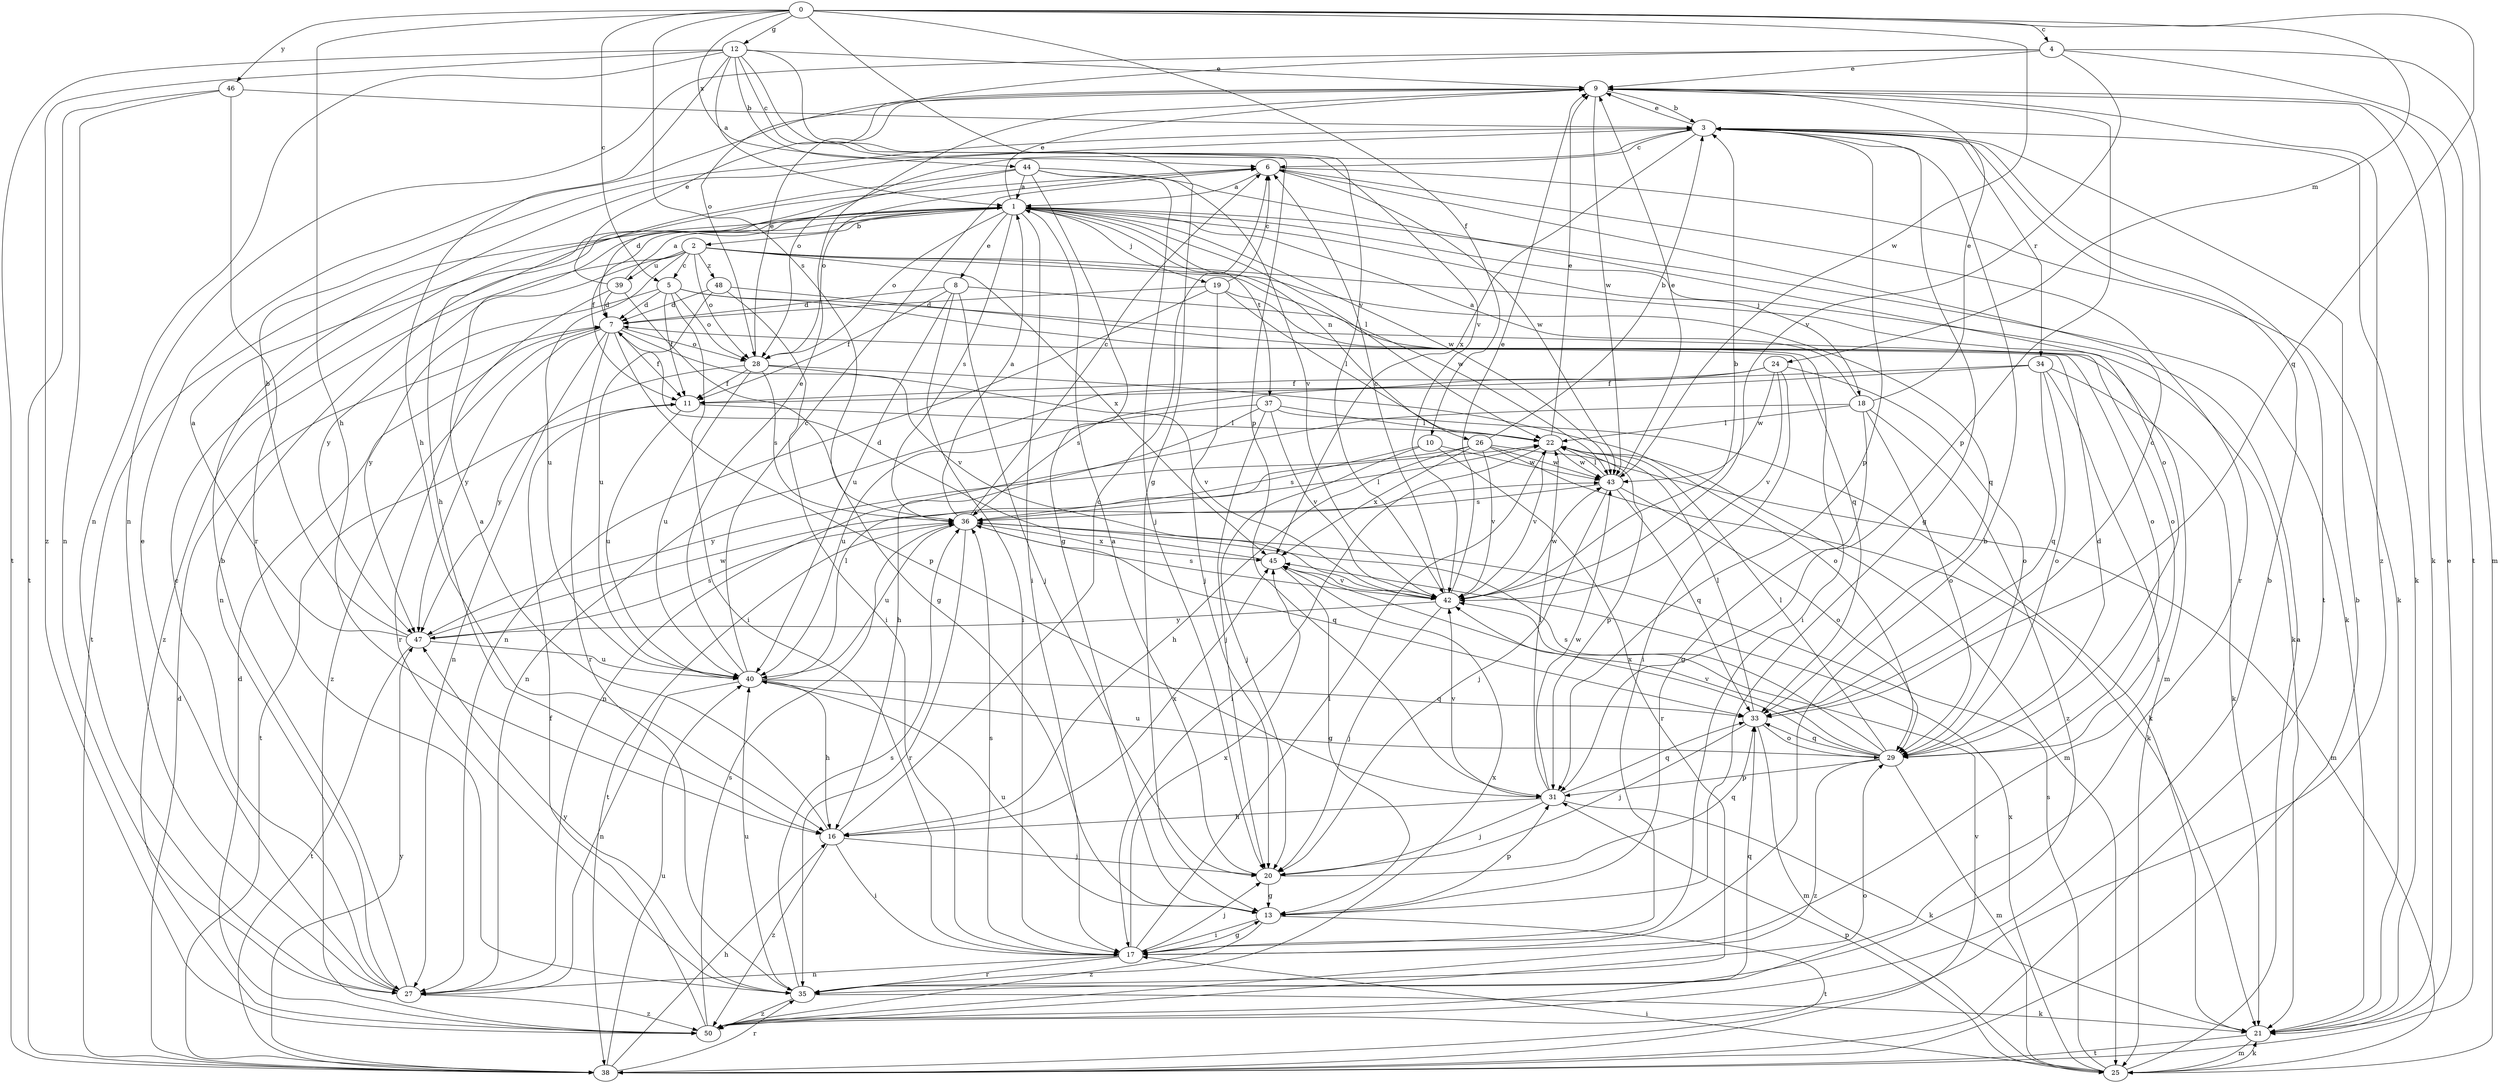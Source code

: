strict digraph  {
0;
1;
2;
3;
4;
5;
6;
7;
8;
9;
10;
11;
12;
13;
16;
17;
18;
19;
20;
21;
22;
24;
25;
26;
27;
28;
29;
31;
33;
34;
35;
36;
37;
38;
39;
40;
42;
43;
44;
45;
46;
47;
48;
50;
0 -> 4  [label=c];
0 -> 5  [label=c];
0 -> 10  [label=f];
0 -> 12  [label=g];
0 -> 16  [label=h];
0 -> 24  [label=m];
0 -> 33  [label=q];
0 -> 36  [label=s];
0 -> 42  [label=v];
0 -> 43  [label=w];
0 -> 44  [label=x];
0 -> 46  [label=y];
1 -> 2  [label=b];
1 -> 8  [label=e];
1 -> 9  [label=e];
1 -> 11  [label=f];
1 -> 17  [label=i];
1 -> 18  [label=j];
1 -> 19  [label=j];
1 -> 21  [label=k];
1 -> 22  [label=l];
1 -> 26  [label=n];
1 -> 27  [label=n];
1 -> 28  [label=o];
1 -> 36  [label=s];
1 -> 37  [label=t];
1 -> 38  [label=t];
1 -> 43  [label=w];
2 -> 5  [label=c];
2 -> 21  [label=k];
2 -> 28  [label=o];
2 -> 33  [label=q];
2 -> 39  [label=u];
2 -> 40  [label=u];
2 -> 43  [label=w];
2 -> 45  [label=x];
2 -> 47  [label=y];
2 -> 48  [label=z];
2 -> 50  [label=z];
3 -> 6  [label=c];
3 -> 9  [label=e];
3 -> 13  [label=g];
3 -> 21  [label=k];
3 -> 28  [label=o];
3 -> 31  [label=p];
3 -> 34  [label=r];
3 -> 38  [label=t];
3 -> 45  [label=x];
4 -> 9  [label=e];
4 -> 25  [label=m];
4 -> 27  [label=n];
4 -> 28  [label=o];
4 -> 38  [label=t];
4 -> 42  [label=v];
5 -> 7  [label=d];
5 -> 11  [label=f];
5 -> 17  [label=i];
5 -> 25  [label=m];
5 -> 28  [label=o];
5 -> 33  [label=q];
5 -> 47  [label=y];
6 -> 1  [label=a];
6 -> 21  [label=k];
6 -> 28  [label=o];
6 -> 35  [label=r];
6 -> 43  [label=w];
7 -> 11  [label=f];
7 -> 27  [label=n];
7 -> 28  [label=o];
7 -> 31  [label=p];
7 -> 35  [label=r];
7 -> 42  [label=v];
7 -> 47  [label=y];
7 -> 50  [label=z];
8 -> 7  [label=d];
8 -> 11  [label=f];
8 -> 17  [label=i];
8 -> 20  [label=j];
8 -> 29  [label=o];
8 -> 40  [label=u];
9 -> 3  [label=b];
9 -> 21  [label=k];
9 -> 31  [label=p];
9 -> 43  [label=w];
9 -> 50  [label=z];
10 -> 20  [label=j];
10 -> 35  [label=r];
10 -> 36  [label=s];
10 -> 43  [label=w];
11 -> 22  [label=l];
11 -> 38  [label=t];
11 -> 40  [label=u];
12 -> 1  [label=a];
12 -> 6  [label=c];
12 -> 9  [label=e];
12 -> 13  [label=g];
12 -> 16  [label=h];
12 -> 27  [label=n];
12 -> 31  [label=p];
12 -> 38  [label=t];
12 -> 42  [label=v];
12 -> 50  [label=z];
13 -> 17  [label=i];
13 -> 31  [label=p];
13 -> 38  [label=t];
13 -> 40  [label=u];
13 -> 50  [label=z];
16 -> 1  [label=a];
16 -> 6  [label=c];
16 -> 17  [label=i];
16 -> 20  [label=j];
16 -> 45  [label=x];
16 -> 50  [label=z];
17 -> 3  [label=b];
17 -> 13  [label=g];
17 -> 20  [label=j];
17 -> 22  [label=l];
17 -> 27  [label=n];
17 -> 35  [label=r];
17 -> 36  [label=s];
17 -> 45  [label=x];
18 -> 1  [label=a];
18 -> 9  [label=e];
18 -> 13  [label=g];
18 -> 22  [label=l];
18 -> 27  [label=n];
18 -> 29  [label=o];
18 -> 50  [label=z];
19 -> 6  [label=c];
19 -> 7  [label=d];
19 -> 17  [label=i];
19 -> 20  [label=j];
19 -> 22  [label=l];
19 -> 27  [label=n];
20 -> 1  [label=a];
20 -> 13  [label=g];
20 -> 33  [label=q];
21 -> 9  [label=e];
21 -> 25  [label=m];
21 -> 38  [label=t];
22 -> 9  [label=e];
22 -> 17  [label=i];
22 -> 25  [label=m];
22 -> 31  [label=p];
22 -> 42  [label=v];
22 -> 43  [label=w];
24 -> 11  [label=f];
24 -> 17  [label=i];
24 -> 27  [label=n];
24 -> 29  [label=o];
24 -> 42  [label=v];
24 -> 43  [label=w];
25 -> 1  [label=a];
25 -> 17  [label=i];
25 -> 21  [label=k];
25 -> 31  [label=p];
25 -> 36  [label=s];
25 -> 45  [label=x];
26 -> 3  [label=b];
26 -> 16  [label=h];
26 -> 21  [label=k];
26 -> 25  [label=m];
26 -> 42  [label=v];
26 -> 43  [label=w];
26 -> 45  [label=x];
26 -> 47  [label=y];
27 -> 3  [label=b];
27 -> 6  [label=c];
27 -> 9  [label=e];
27 -> 50  [label=z];
28 -> 9  [label=e];
28 -> 11  [label=f];
28 -> 29  [label=o];
28 -> 36  [label=s];
28 -> 40  [label=u];
28 -> 42  [label=v];
28 -> 47  [label=y];
29 -> 7  [label=d];
29 -> 22  [label=l];
29 -> 25  [label=m];
29 -> 31  [label=p];
29 -> 33  [label=q];
29 -> 36  [label=s];
29 -> 40  [label=u];
29 -> 42  [label=v];
29 -> 45  [label=x];
29 -> 50  [label=z];
31 -> 16  [label=h];
31 -> 20  [label=j];
31 -> 21  [label=k];
31 -> 22  [label=l];
31 -> 33  [label=q];
31 -> 42  [label=v];
31 -> 43  [label=w];
33 -> 6  [label=c];
33 -> 20  [label=j];
33 -> 22  [label=l];
33 -> 25  [label=m];
33 -> 29  [label=o];
34 -> 11  [label=f];
34 -> 17  [label=i];
34 -> 21  [label=k];
34 -> 29  [label=o];
34 -> 33  [label=q];
34 -> 36  [label=s];
35 -> 21  [label=k];
35 -> 33  [label=q];
35 -> 36  [label=s];
35 -> 40  [label=u];
35 -> 45  [label=x];
35 -> 47  [label=y];
35 -> 50  [label=z];
36 -> 1  [label=a];
36 -> 6  [label=c];
36 -> 22  [label=l];
36 -> 33  [label=q];
36 -> 35  [label=r];
36 -> 38  [label=t];
36 -> 40  [label=u];
36 -> 45  [label=x];
37 -> 16  [label=h];
37 -> 20  [label=j];
37 -> 21  [label=k];
37 -> 22  [label=l];
37 -> 40  [label=u];
37 -> 42  [label=v];
38 -> 3  [label=b];
38 -> 7  [label=d];
38 -> 16  [label=h];
38 -> 35  [label=r];
38 -> 40  [label=u];
38 -> 42  [label=v];
38 -> 47  [label=y];
39 -> 1  [label=a];
39 -> 7  [label=d];
39 -> 9  [label=e];
39 -> 13  [label=g];
39 -> 35  [label=r];
40 -> 6  [label=c];
40 -> 9  [label=e];
40 -> 16  [label=h];
40 -> 22  [label=l];
40 -> 27  [label=n];
40 -> 33  [label=q];
42 -> 3  [label=b];
42 -> 6  [label=c];
42 -> 9  [label=e];
42 -> 20  [label=j];
42 -> 36  [label=s];
42 -> 43  [label=w];
42 -> 47  [label=y];
43 -> 9  [label=e];
43 -> 20  [label=j];
43 -> 22  [label=l];
43 -> 29  [label=o];
43 -> 33  [label=q];
43 -> 36  [label=s];
44 -> 1  [label=a];
44 -> 7  [label=d];
44 -> 13  [label=g];
44 -> 16  [label=h];
44 -> 20  [label=j];
44 -> 29  [label=o];
44 -> 42  [label=v];
45 -> 7  [label=d];
45 -> 13  [label=g];
45 -> 42  [label=v];
46 -> 3  [label=b];
46 -> 27  [label=n];
46 -> 35  [label=r];
46 -> 38  [label=t];
47 -> 1  [label=a];
47 -> 3  [label=b];
47 -> 36  [label=s];
47 -> 38  [label=t];
47 -> 40  [label=u];
47 -> 43  [label=w];
48 -> 7  [label=d];
48 -> 17  [label=i];
48 -> 29  [label=o];
48 -> 40  [label=u];
50 -> 3  [label=b];
50 -> 7  [label=d];
50 -> 11  [label=f];
50 -> 29  [label=o];
50 -> 36  [label=s];
}
